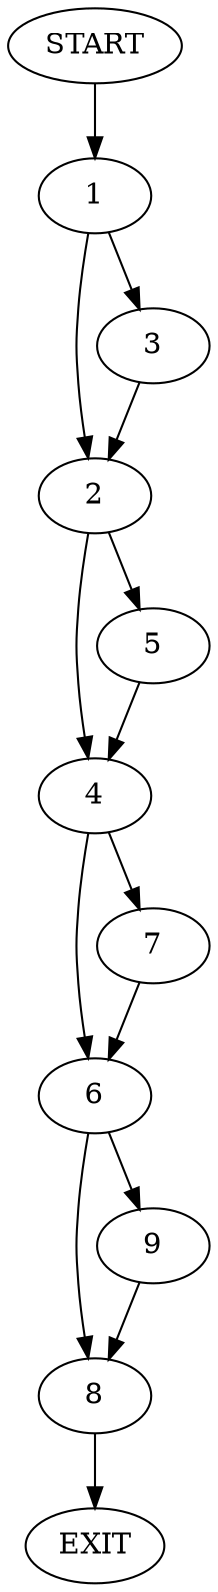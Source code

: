 digraph {
0 [label="START"]
10 [label="EXIT"]
0 -> 1
1 -> 2
1 -> 3
3 -> 2
2 -> 4
2 -> 5
5 -> 4
4 -> 6
4 -> 7
7 -> 6
6 -> 8
6 -> 9
8 -> 10
9 -> 8
}
